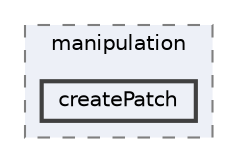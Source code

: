 digraph "applications/utilities/mesh/manipulation/createPatch"
{
 // LATEX_PDF_SIZE
  bgcolor="transparent";
  edge [fontname=Helvetica,fontsize=10,labelfontname=Helvetica,labelfontsize=10];
  node [fontname=Helvetica,fontsize=10,shape=box,height=0.2,width=0.4];
  compound=true
  subgraph clusterdir_15449a1ef4a09517cc5e2efa6b11565e {
    graph [ bgcolor="#edf0f7", pencolor="grey50", label="manipulation", fontname=Helvetica,fontsize=10 style="filled,dashed", URL="dir_15449a1ef4a09517cc5e2efa6b11565e.html",tooltip=""]
  dir_1c2f80c3a4373beeba7358cad9e5d7ff [label="createPatch", fillcolor="#edf0f7", color="grey25", style="filled,bold", URL="dir_1c2f80c3a4373beeba7358cad9e5d7ff.html",tooltip=""];
  }
}
